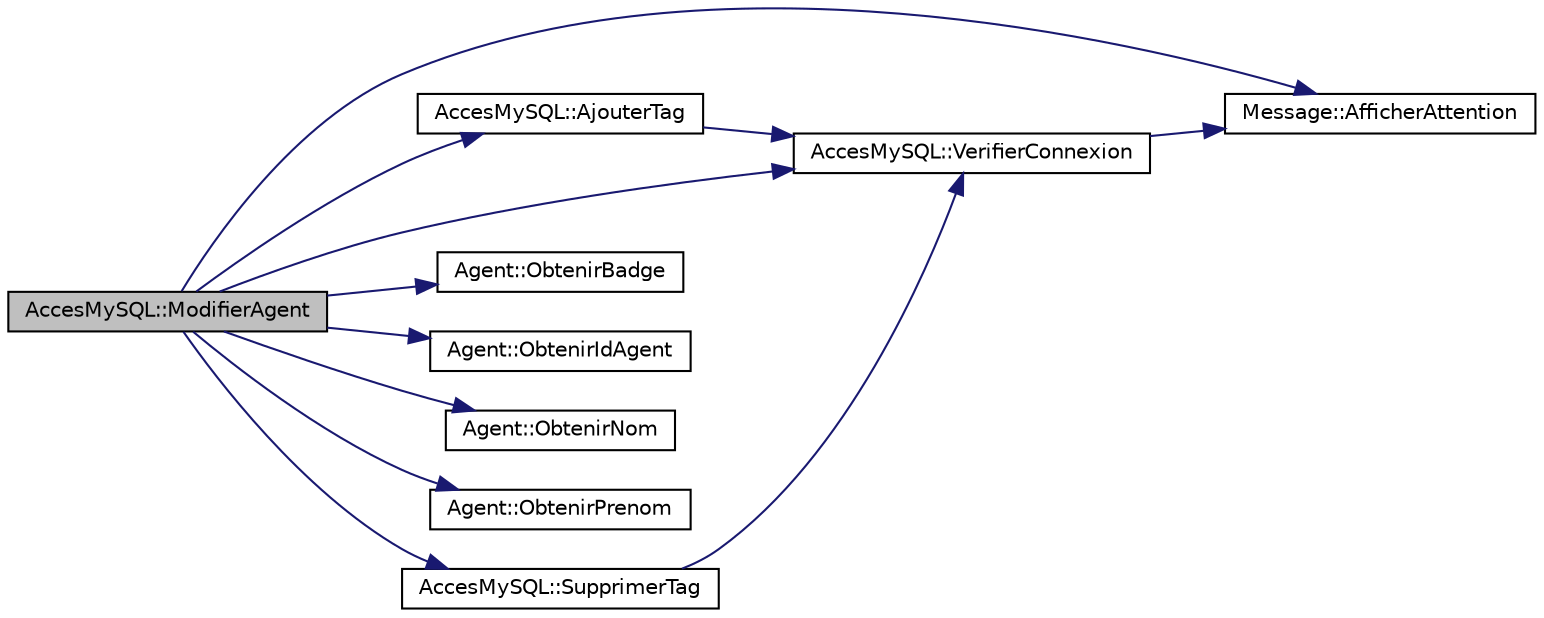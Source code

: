 digraph "AccesMySQL::ModifierAgent"
{
 // LATEX_PDF_SIZE
  edge [fontname="Helvetica",fontsize="10",labelfontname="Helvetica",labelfontsize="10"];
  node [fontname="Helvetica",fontsize="10",shape=record];
  rankdir="LR";
  Node1 [label="AccesMySQL::ModifierAgent",height=0.2,width=0.4,color="black", fillcolor="grey75", style="filled", fontcolor="black",tooltip="AccesMySQL::ModifierAgent Modifie les information de la base de données sur l'agent passer en paramèt..."];
  Node1 -> Node2 [color="midnightblue",fontsize="10",style="solid",fontname="Helvetica"];
  Node2 [label="Message::AfficherAttention",height=0.2,width=0.4,color="black", fillcolor="white", style="filled",URL="$class_message.html#ac86f47b97c03cd86df0f23a28ea8a0a9",tooltip="Message::AfficherAttention Permet d'afficher l'information passé en paramètre dans un popup avec une ..."];
  Node1 -> Node3 [color="midnightblue",fontsize="10",style="solid",fontname="Helvetica"];
  Node3 [label="AccesMySQL::AjouterTag",height=0.2,width=0.4,color="black", fillcolor="white", style="filled",URL="$class_acces_my_s_q_l.html#ac841e503870d6b2b1d5791fc6ee95df7",tooltip="AccesMySQL::AjouterTag Permet l'ajout d'un tag dans la base de données."];
  Node3 -> Node4 [color="midnightblue",fontsize="10",style="solid",fontname="Helvetica"];
  Node4 [label="AccesMySQL::VerifierConnexion",height=0.2,width=0.4,color="black", fillcolor="white", style="filled",URL="$class_acces_my_s_q_l.html#ae2b42d87939b253b3cccb1a69b49cc51",tooltip=" "];
  Node4 -> Node2 [color="midnightblue",fontsize="10",style="solid",fontname="Helvetica"];
  Node1 -> Node5 [color="midnightblue",fontsize="10",style="solid",fontname="Helvetica"];
  Node5 [label="Agent::ObtenirBadge",height=0.2,width=0.4,color="black", fillcolor="white", style="filled",URL="$class_agent.html#a1daf7863e5360c3b3f5506aba750f6c0",tooltip=" "];
  Node1 -> Node6 [color="midnightblue",fontsize="10",style="solid",fontname="Helvetica"];
  Node6 [label="Agent::ObtenirIdAgent",height=0.2,width=0.4,color="black", fillcolor="white", style="filled",URL="$class_agent.html#a616562e9104d1428faa120a1daf14d5d",tooltip=" "];
  Node1 -> Node7 [color="midnightblue",fontsize="10",style="solid",fontname="Helvetica"];
  Node7 [label="Agent::ObtenirNom",height=0.2,width=0.4,color="black", fillcolor="white", style="filled",URL="$class_agent.html#a5995d7513928f54ac1ebc2334d8420f8",tooltip=" "];
  Node1 -> Node8 [color="midnightblue",fontsize="10",style="solid",fontname="Helvetica"];
  Node8 [label="Agent::ObtenirPrenom",height=0.2,width=0.4,color="black", fillcolor="white", style="filled",URL="$class_agent.html#a2675000b91a59957ea305a590d774644",tooltip=" "];
  Node1 -> Node9 [color="midnightblue",fontsize="10",style="solid",fontname="Helvetica"];
  Node9 [label="AccesMySQL::SupprimerTag",height=0.2,width=0.4,color="black", fillcolor="white", style="filled",URL="$class_acces_my_s_q_l.html#a6b71fa3702248deaffb1eca8a3a5320e",tooltip=" "];
  Node9 -> Node4 [color="midnightblue",fontsize="10",style="solid",fontname="Helvetica"];
  Node1 -> Node4 [color="midnightblue",fontsize="10",style="solid",fontname="Helvetica"];
}
